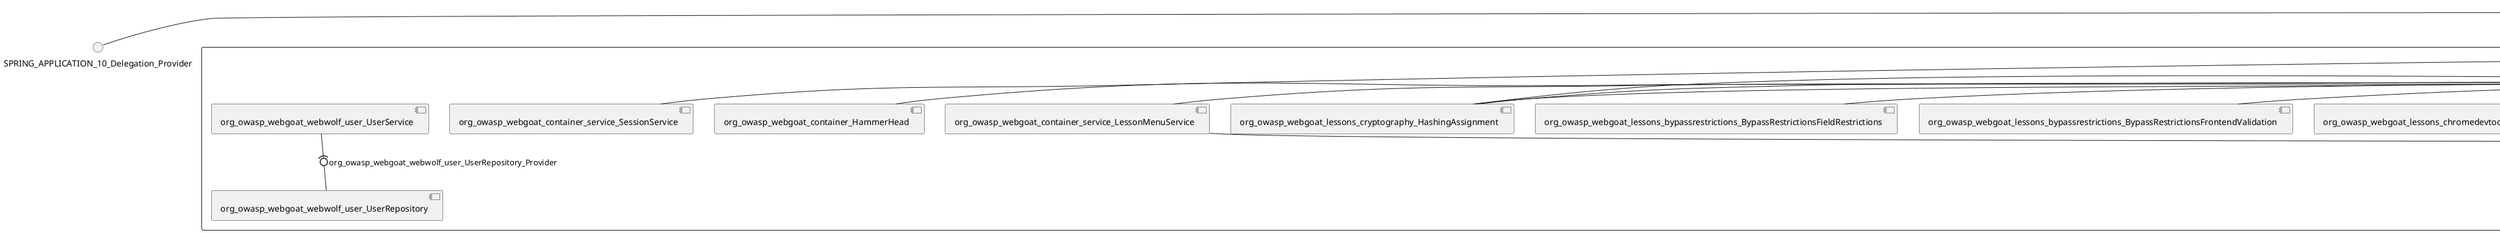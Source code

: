@startuml
skinparam fixCircleLabelOverlapping true
skinparam componentStyle uml2
() SPRING_APPLICATION_10_Delegation_Provider
() SPRING_APPLICATION_11_Delegation_Provider
() SPRING_APPLICATION_2_Delegation_Provider
() SPRING_APPLICATION_3_Delegation_Provider
() SPRING_APPLICATION_4_Delegation_Provider
() SPRING_APPLICATION_5_Delegation_Provider
() SPRING_APPLICATION_6_Delegation_Provider
() SPRING_APPLICATION_7_Delegation_Provider
() SPRING_APPLICATION_8_Delegation_Provider
() SPRING_APPLICATION_9_Delegation_Provider
() SPRING_APPLICATION_BypassRestrictions_FieldRestrictions_POST_Delegation_Provider
() SPRING_APPLICATION_BypassRestrictions_frontendValidation_POST_Delegation_Provider
() SPRING_APPLICATION_ChromeDevTools_dummy_POST_Delegation_Provider
() SPRING_APPLICATION_ChromeDevTools_network_POST_Delegation_Provider
() SPRING_APPLICATION_CrossSiteScriptingStored_stored_xss_POST_Delegation_Provider
() SPRING_APPLICATION_CrossSiteScriptingStored_stored_xss_follow_up_POST_Delegation_Provider
() SPRING_APPLICATION_CrossSiteScripting_attack1_POST_Delegation_Provider
() SPRING_APPLICATION_CrossSiteScripting_attack3_POST_Delegation_Provider
() SPRING_APPLICATION_CrossSiteScripting_attack4_POST_Delegation_Provider
() SPRING_APPLICATION_CrossSiteScripting_attack5a_GET_Delegation_Provider
() SPRING_APPLICATION_CrossSiteScripting_attack6a_POST_Delegation_Provider
() SPRING_APPLICATION_CrossSiteScripting_dom_follow_up_POST_Delegation_Provider
() SPRING_APPLICATION_CrossSiteScripting_phone_home_xss_POST_Delegation_Provider
() SPRING_APPLICATION_CrossSiteScripting_quiz_GET_POST_Delegation_Provider
() SPRING_APPLICATION_Delegation_Provider
() SPRING_APPLICATION_GET_10_Delegation_Provider
() SPRING_APPLICATION_GET_11_Delegation_Provider
() SPRING_APPLICATION_GET_12_Delegation_Provider
() SPRING_APPLICATION_GET_13_Delegation_Provider
() SPRING_APPLICATION_GET_14_Delegation_Provider
() SPRING_APPLICATION_GET_2_Delegation_Provider
() SPRING_APPLICATION_GET_3_Delegation_Provider
() SPRING_APPLICATION_GET_4_Delegation_Provider
() SPRING_APPLICATION_GET_5_Delegation_Provider
() SPRING_APPLICATION_GET_6_Delegation_Provider
() SPRING_APPLICATION_GET_7_Delegation_Provider
() SPRING_APPLICATION_GET_8_Delegation_Provider
() SPRING_APPLICATION_GET_9_Delegation_Provider
() SPRING_APPLICATION_GET_Delegation_Provider
() SPRING_APPLICATION_HtmlTampering_task_POST_Delegation_Provider
() SPRING_APPLICATION_HttpBasics_attack1_POST_Delegation_Provider
() SPRING_APPLICATION_HttpBasics_attack2_POST_Delegation_Provider
() SPRING_APPLICATION_IDOR_diff_attributes_POST_Delegation_Provider
() SPRING_APPLICATION_IDOR_login_POST_Delegation_Provider
() SPRING_APPLICATION_IDOR_profile_alt_path_POST_Delegation_Provider
() SPRING_APPLICATION_InsecureDeserialization_task_POST_Delegation_Provider
() SPRING_APPLICATION_InsecureLogin_Delegation_Provider
() SPRING_APPLICATION_JWT_decode_POST_Delegation_Provider
() SPRING_APPLICATION_JWT_jku_Delegation_Provider
() SPRING_APPLICATION_JWT_kid_Delegation_Provider
() SPRING_APPLICATION_JWT_quiz_GET_POST_Delegation_Provider
() SPRING_APPLICATION_JWT_refresh_Delegation_Provider
() SPRING_APPLICATION_JWT_secret_POST_Delegation_Provider
() SPRING_APPLICATION_JWT_votings_Delegation_Provider
() SPRING_APPLICATION_LogSpoofing_log_bleeding_POST_Delegation_Provider
() SPRING_APPLICATION_LogSpoofing_log_spoofing_POST_Delegation_Provider
() SPRING_APPLICATION_POST_10_Delegation_Provider
() SPRING_APPLICATION_POST_11_Delegation_Provider
() SPRING_APPLICATION_POST_12_Delegation_Provider
() SPRING_APPLICATION_POST_13_Delegation_Provider
() SPRING_APPLICATION_POST_14_Delegation_Provider
() SPRING_APPLICATION_POST_15_Delegation_Provider
() SPRING_APPLICATION_POST_16_Delegation_Provider
() SPRING_APPLICATION_POST_17_Delegation_Provider
() SPRING_APPLICATION_POST_18_Delegation_Provider
() SPRING_APPLICATION_POST_2_Delegation_Provider
() SPRING_APPLICATION_POST_3_Delegation_Provider
() SPRING_APPLICATION_POST_4_Delegation_Provider
() SPRING_APPLICATION_POST_5_Delegation_Provider
() SPRING_APPLICATION_POST_6_Delegation_Provider
() SPRING_APPLICATION_POST_7_Delegation_Provider
() SPRING_APPLICATION_POST_8_Delegation_Provider
() SPRING_APPLICATION_POST_9_Delegation_Provider
() SPRING_APPLICATION_POST_Delegation_Provider
() SPRING_APPLICATION_PUT_Delegation_Provider
() SPRING_APPLICATION_PasswordReset_ForgotPassword_create_password_reset_link_POST_Delegation_Provider
() SPRING_APPLICATION_PasswordReset_SecurityQuestions_POST_Delegation_Provider
() SPRING_APPLICATION_PasswordReset_reset_Delegation_Provider
() SPRING_APPLICATION_PasswordReset_simple_mail_reset_POST_Delegation_Provider
() SPRING_APPLICATION_PathTraversal_profile_picture_GET_Delegation_Provider
() SPRING_APPLICATION_PathTraversal_profile_picture_fix_GET_Delegation_Provider
() SPRING_APPLICATION_PathTraversal_profile_upload_POST_Delegation_Provider
() SPRING_APPLICATION_PathTraversal_profile_upload_fix_POST_Delegation_Provider
() SPRING_APPLICATION_PathTraversal_profile_upload_remove_user_input_POST_Delegation_Provider
() SPRING_APPLICATION_PathTraversal_random_POST_Delegation_Provider
() SPRING_APPLICATION_PathTraversal_random_picture_GET_Delegation_Provider
() SPRING_APPLICATION_PathTraversal_zip_slip_Delegation_Provider
() SPRING_APPLICATION_SSRF_task1_POST_Delegation_Provider
() SPRING_APPLICATION_SSRF_task2_POST_Delegation_Provider
() SPRING_APPLICATION_SecurePasswords_assignment_POST_Delegation_Provider
() SPRING_APPLICATION_SqlInjectionAdvanced_attack6a_POST_Delegation_Provider
() SPRING_APPLICATION_SqlInjectionAdvanced_attack6b_POST_Delegation_Provider
() SPRING_APPLICATION_SqlInjectionAdvanced_challenge_Login_POST_Delegation_Provider
() SPRING_APPLICATION_SqlInjectionAdvanced_challenge_PUT_Delegation_Provider
() SPRING_APPLICATION_SqlInjectionAdvanced_quiz_GET_POST_Delegation_Provider
() SPRING_APPLICATION_SqlInjectionMitigations_attack10a_POST_Delegation_Provider
() SPRING_APPLICATION_SqlInjectionMitigations_attack10b_POST_Delegation_Provider
() SPRING_APPLICATION_SqlInjectionMitigations_attack12a_POST_Delegation_Provider
() SPRING_APPLICATION_SqlInjectionMitigations_servers_GET_Delegation_Provider
() SPRING_APPLICATION_SqlInjection_assignment5a_POST_Delegation_Provider
() SPRING_APPLICATION_SqlInjection_assignment5b_POST_Delegation_Provider
() SPRING_APPLICATION_SqlInjection_attack10_POST_Delegation_Provider
() SPRING_APPLICATION_SqlInjection_attack2_POST_Delegation_Provider
() SPRING_APPLICATION_SqlInjection_attack3_POST_Delegation_Provider
() SPRING_APPLICATION_SqlInjection_attack4_POST_Delegation_Provider
() SPRING_APPLICATION_SqlInjection_attack5_POST_Delegation_Provider
() SPRING_APPLICATION_SqlInjection_attack8_POST_Delegation_Provider
() SPRING_APPLICATION_SqlInjection_attack9_POST_Delegation_Provider
() SPRING_APPLICATION_SqlOnlyInputValidationOnKeywords_attack_POST_Delegation_Provider
() SPRING_APPLICATION_SqlOnlyInputValidation_attack_POST_Delegation_Provider
() SPRING_APPLICATION_VulnerableComponents_attack1_POST_Delegation_Provider
() SPRING_APPLICATION_WebWolf_GET_Delegation_Provider
() SPRING_APPLICATION_WebWolf_landing_Delegation_Provider
() SPRING_APPLICATION_WebWolf_mail_Delegation_Provider
() SPRING_APPLICATION_challenge_1_POST_Delegation_Provider
() SPRING_APPLICATION_challenge_5_POST_Delegation_Provider
() SPRING_APPLICATION_challenge_7_Delegation_Provider
() SPRING_APPLICATION_challenge_8_Delegation_Provider
() SPRING_APPLICATION_challenge_logo_Delegation_Provider
() SPRING_APPLICATION_cia_quiz_GET_POST_Delegation_Provider
() SPRING_APPLICATION_clientSideFiltering_attack1_POST_Delegation_Provider
() SPRING_APPLICATION_clientSideFiltering_challenge_store_coupons_GET_Delegation_Provider
() SPRING_APPLICATION_clientSideFiltering_getItForFree_POST_Delegation_Provider
() SPRING_APPLICATION_clientSideFiltering_salaries_GET_Delegation_Provider
() SPRING_APPLICATION_crypto_encoding_basic_auth_POST_Delegation_Provider
() SPRING_APPLICATION_crypto_encoding_xor_POST_Delegation_Provider
() SPRING_APPLICATION_crypto_hashing_POST_Delegation_Provider
() SPRING_APPLICATION_crypto_secure_defaults_POST_Delegation_Provider
() SPRING_APPLICATION_crypto_signing_verify_POST_Delegation_Provider
() SPRING_APPLICATION_csrf_feedback_message_POST_Delegation_Provider
() SPRING_APPLICATION_csrf_review_POST_Delegation_Provider
() SPRING_APPLICATION_files_GET_Delegation_Provider
() SPRING_APPLICATION_fileupload_POST_Delegation_Provider
() SPRING_APPLICATION_jwt_Delegation_Provider
() SPRING_APPLICATION_landing_Delegation_Provider
() SPRING_APPLICATION_lesson_template_Delegation_Provider
() SPRING_APPLICATION_login_oauth_mvc_GET_Delegation_Provider
() SPRING_APPLICATION_mail_DELETE_GET_POST_Delegation_Provider
() SPRING_APPLICATION_register_mvc_POST_Delegation_Provider
() SPRING_APPLICATION_registration_GET_Delegation_Provider
() SPRING_APPLICATION_requests_GET_Delegation_Provider
() SPRING_APPLICATION_scoreboard_data_GET_Delegation_Provider
() SPRING_APPLICATION_server_directory_GET_Delegation_Provider
() SPRING_APPLICATION_service_debug_labels_mvc_Delegation_Provider
() SPRING_APPLICATION_service_lessonoverview_mvc_GET_Delegation_Provider
() SPRING_APPLICATION_xxe_comments_GET_Delegation_Provider
rectangle System {
[org_owasp_webgoat_container_HammerHead] [[webgoat-webgoat.repository#_ncUm39IeEe-2SvM-vyuytA]]
[org_owasp_webgoat_container_WebWolfRedirect] [[webgoat-webgoat.repository#_ncUm39IeEe-2SvM-vyuytA]]
[org_owasp_webgoat_container_controller_StartLesson] [[webgoat-webgoat.repository#_ncUm39IeEe-2SvM-vyuytA]]
[org_owasp_webgoat_container_controller_Welcome] [[webgoat-webgoat.repository#_ncUm39IeEe-2SvM-vyuytA]]
[org_owasp_webgoat_container_i18n_PluginMessages_Provider] [[webgoat-webgoat.repository#_ncUm39IeEe-2SvM-vyuytA]]
[org_owasp_webgoat_container_report_ReportCardController] [[webgoat-webgoat.repository#_ncUm39IeEe-2SvM-vyuytA]]
[org_owasp_webgoat_container_service_EnvironmentService] [[webgoat-webgoat.repository#_ncUm39IeEe-2SvM-vyuytA]]
[org_owasp_webgoat_container_service_HintService] [[webgoat-webgoat.repository#_ncUm39IeEe-2SvM-vyuytA]]
[org_owasp_webgoat_container_service_LabelDebugService] [[webgoat-webgoat.repository#_ncUm39IeEe-2SvM-vyuytA]]
[org_owasp_webgoat_container_service_LabelService] [[webgoat-webgoat.repository#_ncUm39IeEe-2SvM-vyuytA]]
[org_owasp_webgoat_container_service_LessonInfoService] [[webgoat-webgoat.repository#_ncUm39IeEe-2SvM-vyuytA]]
[org_owasp_webgoat_container_service_LessonMenuService] [[webgoat-webgoat.repository#_ncUm39IeEe-2SvM-vyuytA]]
[org_owasp_webgoat_container_service_LessonProgressService] [[webgoat-webgoat.repository#_ncUm39IeEe-2SvM-vyuytA]]
[org_owasp_webgoat_container_service_RestartLessonService] [[webgoat-webgoat.repository#_ncUm39IeEe-2SvM-vyuytA]]
[org_owasp_webgoat_container_service_SessionService] [[webgoat-webgoat.repository#_ncUm39IeEe-2SvM-vyuytA]]
[org_owasp_webgoat_container_session_LessonSession_Provider] [[webgoat-webgoat.repository#_ncUm39IeEe-2SvM-vyuytA]]
[org_owasp_webgoat_container_users_RegistrationController] [[webgoat-webgoat.repository#_ncUm39IeEe-2SvM-vyuytA]]
[org_owasp_webgoat_container_users_Scoreboard] [[webgoat-webgoat.repository#_ncUm39IeEe-2SvM-vyuytA]]
[org_owasp_webgoat_container_users_UserProgressRepository] [[webgoat-webgoat.repository#_ncUm39IeEe-2SvM-vyuytA]]
[org_owasp_webgoat_container_users_UserRepository] [[webgoat-webgoat.repository#_ncUm39IeEe-2SvM-vyuytA]]
[org_owasp_webgoat_container_users_UserService] [[webgoat-webgoat.repository#_ncUm39IeEe-2SvM-vyuytA]]
[org_owasp_webgoat_lessons_authbypass_VerifyAccount] [[webgoat-webgoat.repository#_ncUm39IeEe-2SvM-vyuytA]]
[org_owasp_webgoat_lessons_bypassrestrictions_BypassRestrictionsFieldRestrictions] [[webgoat-webgoat.repository#_ncUm39IeEe-2SvM-vyuytA]]
[org_owasp_webgoat_lessons_bypassrestrictions_BypassRestrictionsFrontendValidation] [[webgoat-webgoat.repository#_ncUm39IeEe-2SvM-vyuytA]]
[org_owasp_webgoat_lessons_challenges_FlagController] [[webgoat-webgoat.repository#_ncUm39IeEe-2SvM-vyuytA]]
[org_owasp_webgoat_lessons_challenges_challenge1_Assignment1] [[webgoat-webgoat.repository#_ncUm39IeEe-2SvM-vyuytA]]
[org_owasp_webgoat_lessons_challenges_challenge1_ImageServlet] [[webgoat-webgoat.repository#_ncUm39IeEe-2SvM-vyuytA]]
[org_owasp_webgoat_lessons_challenges_challenge5_Assignment5] [[webgoat-webgoat.repository#_ncUm39IeEe-2SvM-vyuytA]]
[org_owasp_webgoat_lessons_challenges_challenge7_Assignment7] [[webgoat-webgoat.repository#_ncUm39IeEe-2SvM-vyuytA]]
[org_owasp_webgoat_lessons_challenges_challenge8_Assignment8] [[webgoat-webgoat.repository#_ncUm39IeEe-2SvM-vyuytA]]
[org_owasp_webgoat_lessons_chromedevtools_NetworkDummy] [[webgoat-webgoat.repository#_ncUm39IeEe-2SvM-vyuytA]]
[org_owasp_webgoat_lessons_chromedevtools_NetworkLesson] [[webgoat-webgoat.repository#_ncUm39IeEe-2SvM-vyuytA]]
[org_owasp_webgoat_lessons_cia_CIAQuiz] [[webgoat-webgoat.repository#_ncUm39IeEe-2SvM-vyuytA]]
[org_owasp_webgoat_lessons_clientsidefiltering_ClientSideFilteringAssignment] [[webgoat-webgoat.repository#_ncUm39IeEe-2SvM-vyuytA]]
[org_owasp_webgoat_lessons_clientsidefiltering_ClientSideFilteringFreeAssignment] [[webgoat-webgoat.repository#_ncUm39IeEe-2SvM-vyuytA]]
[org_owasp_webgoat_lessons_clientsidefiltering_Salaries] [[webgoat-webgoat.repository#_ncUm39IeEe-2SvM-vyuytA]]
[org_owasp_webgoat_lessons_clientsidefiltering_ShopEndpoint] [[webgoat-webgoat.repository#_ncUm39IeEe-2SvM-vyuytA]]
[org_owasp_webgoat_lessons_cryptography_EncodingAssignment] [[webgoat-webgoat.repository#_ncUm39IeEe-2SvM-vyuytA]]
[org_owasp_webgoat_lessons_cryptography_HashingAssignment] [[webgoat-webgoat.repository#_ncUm39IeEe-2SvM-vyuytA]]
[org_owasp_webgoat_lessons_cryptography_SecureDefaultsAssignment] [[webgoat-webgoat.repository#_ncUm39IeEe-2SvM-vyuytA]]
[org_owasp_webgoat_lessons_cryptography_SigningAssignment] [[webgoat-webgoat.repository#_ncUm39IeEe-2SvM-vyuytA]]
[org_owasp_webgoat_lessons_cryptography_XOREncodingAssignment] [[webgoat-webgoat.repository#_ncUm39IeEe-2SvM-vyuytA]]
[org_owasp_webgoat_lessons_csrf_CSRFConfirmFlag1] [[webgoat-webgoat.repository#_ncUm39IeEe-2SvM-vyuytA]]
[org_owasp_webgoat_lessons_csrf_CSRFFeedback] [[webgoat-webgoat.repository#_ncUm39IeEe-2SvM-vyuytA]]
[org_owasp_webgoat_lessons_csrf_CSRFGetFlag] [[webgoat-webgoat.repository#_ncUm39IeEe-2SvM-vyuytA]]
[org_owasp_webgoat_lessons_csrf_CSRFLogin] [[webgoat-webgoat.repository#_ncUm39IeEe-2SvM-vyuytA]]
[org_owasp_webgoat_lessons_csrf_ForgedReviews] [[webgoat-webgoat.repository#_ncUm39IeEe-2SvM-vyuytA]]
[org_owasp_webgoat_lessons_deserialization_InsecureDeserializationTask] [[webgoat-webgoat.repository#_ncUm39IeEe-2SvM-vyuytA]]
[org_owasp_webgoat_lessons_hijacksession_HijackSessionAssignment] [[webgoat-webgoat.repository#_ncUm39IeEe-2SvM-vyuytA]]
[org_owasp_webgoat_lessons_htmltampering_HtmlTamperingTask] [[webgoat-webgoat.repository#_ncUm39IeEe-2SvM-vyuytA]]
[org_owasp_webgoat_lessons_httpbasics_HttpBasicsLesson] [[webgoat-webgoat.repository#_ncUm39IeEe-2SvM-vyuytA]]
[org_owasp_webgoat_lessons_httpbasics_HttpBasicsQuiz] [[webgoat-webgoat.repository#_ncUm39IeEe-2SvM-vyuytA]]
[org_owasp_webgoat_lessons_httpproxies_HttpBasicsInterceptRequest] [[webgoat-webgoat.repository#_ncUm39IeEe-2SvM-vyuytA]]
[org_owasp_webgoat_lessons_idor_IDORDiffAttributes] [[webgoat-webgoat.repository#_ncUm39IeEe-2SvM-vyuytA]]
[org_owasp_webgoat_lessons_idor_IDOREditOtherProfile] [[webgoat-webgoat.repository#_ncUm39IeEe-2SvM-vyuytA]]
[org_owasp_webgoat_lessons_idor_IDORLogin] [[webgoat-webgoat.repository#_ncUm39IeEe-2SvM-vyuytA]]
[org_owasp_webgoat_lessons_idor_IDORViewOtherProfile] [[webgoat-webgoat.repository#_ncUm39IeEe-2SvM-vyuytA]]
[org_owasp_webgoat_lessons_idor_IDORViewOwnProfile] [[webgoat-webgoat.repository#_ncUm39IeEe-2SvM-vyuytA]]
[org_owasp_webgoat_lessons_idor_IDORViewOwnProfileAltUrl] [[webgoat-webgoat.repository#_ncUm39IeEe-2SvM-vyuytA]]
[org_owasp_webgoat_lessons_insecurelogin_InsecureLoginTask] [[webgoat-webgoat.repository#_ncUm39IeEe-2SvM-vyuytA]]
[org_owasp_webgoat_lessons_jwt_JWTDecodeEndpoint] [[webgoat-webgoat.repository#_ncUm39IeEe-2SvM-vyuytA]]
[org_owasp_webgoat_lessons_jwt_JWTQuiz] [[webgoat-webgoat.repository#_ncUm39IeEe-2SvM-vyuytA]]
[org_owasp_webgoat_lessons_jwt_JWTRefreshEndpoint] [[webgoat-webgoat.repository#_ncUm39IeEe-2SvM-vyuytA]]
[org_owasp_webgoat_lessons_jwt_JWTSecretKeyEndpoint] [[webgoat-webgoat.repository#_ncUm39IeEe-2SvM-vyuytA]]
[org_owasp_webgoat_lessons_jwt_JWTVotesEndpoint] [[webgoat-webgoat.repository#_ncUm39IeEe-2SvM-vyuytA]]
[org_owasp_webgoat_lessons_jwt_claimmisuse_JWTHeaderJKUEndpoint] [[webgoat-webgoat.repository#_ncUm39IeEe-2SvM-vyuytA]]
[org_owasp_webgoat_lessons_jwt_claimmisuse_JWTHeaderKIDEndpoint] [[webgoat-webgoat.repository#_ncUm39IeEe-2SvM-vyuytA]]
[org_owasp_webgoat_lessons_lessontemplate_SampleAttack] [[webgoat-webgoat.repository#_ncUm39IeEe-2SvM-vyuytA]]
[org_owasp_webgoat_lessons_logging_LogBleedingTask] [[webgoat-webgoat.repository#_ncUm39IeEe-2SvM-vyuytA]]
[org_owasp_webgoat_lessons_logging_LogSpoofingTask] [[webgoat-webgoat.repository#_ncUm39IeEe-2SvM-vyuytA]]
[org_owasp_webgoat_lessons_missingac_MissingFunctionACHiddenMenus] [[webgoat-webgoat.repository#_ncUm39IeEe-2SvM-vyuytA]]
[org_owasp_webgoat_lessons_missingac_MissingFunctionACUsers] [[webgoat-webgoat.repository#_ncUm39IeEe-2SvM-vyuytA]]
[org_owasp_webgoat_lessons_missingac_MissingFunctionACYourHash] [[webgoat-webgoat.repository#_ncUm39IeEe-2SvM-vyuytA]]
[org_owasp_webgoat_lessons_missingac_MissingFunctionACYourHashAdmin] [[webgoat-webgoat.repository#_ncUm39IeEe-2SvM-vyuytA]]
[org_owasp_webgoat_lessons_passwordreset_QuestionsAssignment] [[webgoat-webgoat.repository#_ncUm39IeEe-2SvM-vyuytA]]
[org_owasp_webgoat_lessons_passwordreset_ResetLinkAssignment] [[webgoat-webgoat.repository#_ncUm39IeEe-2SvM-vyuytA]]
[org_owasp_webgoat_lessons_passwordreset_ResetLinkAssignmentForgotPassword] [[webgoat-webgoat.repository#_ncUm39IeEe-2SvM-vyuytA]]
[org_owasp_webgoat_lessons_passwordreset_SecurityQuestionAssignment] [[webgoat-webgoat.repository#_ncUm39IeEe-2SvM-vyuytA]]
[org_owasp_webgoat_lessons_passwordreset_SimpleMailAssignment] [[webgoat-webgoat.repository#_ncUm39IeEe-2SvM-vyuytA]]
[org_owasp_webgoat_lessons_pathtraversal_ProfileUpload] [[webgoat-webgoat.repository#_ncUm39IeEe-2SvM-vyuytA]]
[org_owasp_webgoat_lessons_pathtraversal_ProfileUploadFix] [[webgoat-webgoat.repository#_ncUm39IeEe-2SvM-vyuytA]]
[org_owasp_webgoat_lessons_pathtraversal_ProfileUploadRemoveUserInput] [[webgoat-webgoat.repository#_ncUm39IeEe-2SvM-vyuytA]]
[org_owasp_webgoat_lessons_pathtraversal_ProfileUploadRetrieval] [[webgoat-webgoat.repository#_ncUm39IeEe-2SvM-vyuytA]]
[org_owasp_webgoat_lessons_pathtraversal_ProfileZipSlip] [[webgoat-webgoat.repository#_ncUm39IeEe-2SvM-vyuytA]]
[org_owasp_webgoat_lessons_securepasswords_SecurePasswordsAssignment] [[webgoat-webgoat.repository#_ncUm39IeEe-2SvM-vyuytA]]
[org_owasp_webgoat_lessons_spoofcookie_SpoofCookieAssignment] [[webgoat-webgoat.repository#_ncUm39IeEe-2SvM-vyuytA]]
[org_owasp_webgoat_lessons_sqlinjection_advanced_SqlInjectionChallenge] [[webgoat-webgoat.repository#_ncUm39IeEe-2SvM-vyuytA]]
[org_owasp_webgoat_lessons_sqlinjection_advanced_SqlInjectionChallengeLogin] [[webgoat-webgoat.repository#_ncUm39IeEe-2SvM-vyuytA]]
[org_owasp_webgoat_lessons_sqlinjection_advanced_SqlInjectionLesson6a] [[webgoat-webgoat.repository#_ncUm39IeEe-2SvM-vyuytA]]
[org_owasp_webgoat_lessons_sqlinjection_advanced_SqlInjectionLesson6b] [[webgoat-webgoat.repository#_ncUm39IeEe-2SvM-vyuytA]]
[org_owasp_webgoat_lessons_sqlinjection_advanced_SqlInjectionQuiz] [[webgoat-webgoat.repository#_ncUm39IeEe-2SvM-vyuytA]]
[org_owasp_webgoat_lessons_sqlinjection_introduction_SqlInjectionLesson10] [[webgoat-webgoat.repository#_ncUm39IeEe-2SvM-vyuytA]]
[org_owasp_webgoat_lessons_sqlinjection_introduction_SqlInjectionLesson2] [[webgoat-webgoat.repository#_ncUm39IeEe-2SvM-vyuytA]]
[org_owasp_webgoat_lessons_sqlinjection_introduction_SqlInjectionLesson3] [[webgoat-webgoat.repository#_ncUm39IeEe-2SvM-vyuytA]]
[org_owasp_webgoat_lessons_sqlinjection_introduction_SqlInjectionLesson4] [[webgoat-webgoat.repository#_ncUm39IeEe-2SvM-vyuytA]]
[org_owasp_webgoat_lessons_sqlinjection_introduction_SqlInjectionLesson5] [[webgoat-webgoat.repository#_ncUm39IeEe-2SvM-vyuytA]]
[org_owasp_webgoat_lessons_sqlinjection_introduction_SqlInjectionLesson5a] [[webgoat-webgoat.repository#_ncUm39IeEe-2SvM-vyuytA]]
[org_owasp_webgoat_lessons_sqlinjection_introduction_SqlInjectionLesson5b] [[webgoat-webgoat.repository#_ncUm39IeEe-2SvM-vyuytA]]
[org_owasp_webgoat_lessons_sqlinjection_introduction_SqlInjectionLesson8] [[webgoat-webgoat.repository#_ncUm39IeEe-2SvM-vyuytA]]
[org_owasp_webgoat_lessons_sqlinjection_introduction_SqlInjectionLesson9] [[webgoat-webgoat.repository#_ncUm39IeEe-2SvM-vyuytA]]
[org_owasp_webgoat_lessons_sqlinjection_mitigation_Servers] [[webgoat-webgoat.repository#_ncUm39IeEe-2SvM-vyuytA]]
[org_owasp_webgoat_lessons_sqlinjection_mitigation_SqlInjectionLesson10a] [[webgoat-webgoat.repository#_ncUm39IeEe-2SvM-vyuytA]]
[org_owasp_webgoat_lessons_sqlinjection_mitigation_SqlInjectionLesson10b] [[webgoat-webgoat.repository#_ncUm39IeEe-2SvM-vyuytA]]
[org_owasp_webgoat_lessons_sqlinjection_mitigation_SqlInjectionLesson13] [[webgoat-webgoat.repository#_ncUm39IeEe-2SvM-vyuytA]]
[org_owasp_webgoat_lessons_sqlinjection_mitigation_SqlOnlyInputValidation] [[webgoat-webgoat.repository#_ncUm39IeEe-2SvM-vyuytA]]
[org_owasp_webgoat_lessons_sqlinjection_mitigation_SqlOnlyInputValidationOnKeywords] [[webgoat-webgoat.repository#_ncUm39IeEe-2SvM-vyuytA]]
[org_owasp_webgoat_lessons_ssrf_SSRFTask1] [[webgoat-webgoat.repository#_ncUm39IeEe-2SvM-vyuytA]]
[org_owasp_webgoat_lessons_ssrf_SSRFTask2] [[webgoat-webgoat.repository#_ncUm39IeEe-2SvM-vyuytA]]
[org_owasp_webgoat_lessons_vulnerablecomponents_VulnerableComponentsLesson] [[webgoat-webgoat.repository#_ncUm39IeEe-2SvM-vyuytA]]
[org_owasp_webgoat_lessons_webwolfintroduction_LandingAssignment] [[webgoat-webgoat.repository#_ncUm39IeEe-2SvM-vyuytA]]
[org_owasp_webgoat_lessons_webwolfintroduction_MailAssignment] [[webgoat-webgoat.repository#_ncUm39IeEe-2SvM-vyuytA]]
[org_owasp_webgoat_lessons_xss_CrossSiteScriptingLesson1] [[webgoat-webgoat.repository#_ncUm39IeEe-2SvM-vyuytA]]
[org_owasp_webgoat_lessons_xss_CrossSiteScriptingLesson5a] [[webgoat-webgoat.repository#_ncUm39IeEe-2SvM-vyuytA]]
[org_owasp_webgoat_lessons_xss_CrossSiteScriptingLesson6a] [[webgoat-webgoat.repository#_ncUm39IeEe-2SvM-vyuytA]]
[org_owasp_webgoat_lessons_xss_CrossSiteScriptingQuiz] [[webgoat-webgoat.repository#_ncUm39IeEe-2SvM-vyuytA]]
[org_owasp_webgoat_lessons_xss_DOMCrossSiteScripting] [[webgoat-webgoat.repository#_ncUm39IeEe-2SvM-vyuytA]]
[org_owasp_webgoat_lessons_xss_DOMCrossSiteScriptingVerifier] [[webgoat-webgoat.repository#_ncUm39IeEe-2SvM-vyuytA]]
[org_owasp_webgoat_lessons_xss_mitigation_CrossSiteScriptingLesson3] [[webgoat-webgoat.repository#_ncUm39IeEe-2SvM-vyuytA]]
[org_owasp_webgoat_lessons_xss_mitigation_CrossSiteScriptingLesson4] [[webgoat-webgoat.repository#_ncUm39IeEe-2SvM-vyuytA]]
[org_owasp_webgoat_lessons_xss_stored_StoredCrossSiteScriptingVerifier] [[webgoat-webgoat.repository#_ncUm39IeEe-2SvM-vyuytA]]
[org_owasp_webgoat_lessons_xss_stored_StoredXssComments] [[webgoat-webgoat.repository#_ncUm39IeEe-2SvM-vyuytA]]
[org_owasp_webgoat_lessons_xxe_BlindSendFileAssignment] [[webgoat-webgoat.repository#_ncUm39IeEe-2SvM-vyuytA]]
[org_owasp_webgoat_lessons_xxe_CommentsEndpoint] [[webgoat-webgoat.repository#_ncUm39IeEe-2SvM-vyuytA]]
[org_owasp_webgoat_lessons_xxe_ContentTypeAssignment] [[webgoat-webgoat.repository#_ncUm39IeEe-2SvM-vyuytA]]
[org_owasp_webgoat_lessons_xxe_SimpleXXE] [[webgoat-webgoat.repository#_ncUm39IeEe-2SvM-vyuytA]]
[org_owasp_webgoat_webwolf_FileServer] [[webgoat-webgoat.repository#_ncUm39IeEe-2SvM-vyuytA]]
[org_owasp_webgoat_webwolf_jwt_JWTController] [[webgoat-webgoat.repository#_ncUm39IeEe-2SvM-vyuytA]]
[org_owasp_webgoat_webwolf_mailbox_MailboxController] [[webgoat-webgoat.repository#_ncUm39IeEe-2SvM-vyuytA]]
[org_owasp_webgoat_webwolf_mailbox_MailboxRepository] [[webgoat-webgoat.repository#_ncUm39IeEe-2SvM-vyuytA]]
[org_owasp_webgoat_webwolf_requests_LandingPage] [[webgoat-webgoat.repository#_ncUm39IeEe-2SvM-vyuytA]]
[org_owasp_webgoat_webwolf_requests_Requests] [[webgoat-webgoat.repository#_ncUm39IeEe-2SvM-vyuytA]]
[org_owasp_webgoat_webwolf_user_UserRepository] [[webgoat-webgoat.repository#_ncUm39IeEe-2SvM-vyuytA]]
[org_owasp_webgoat_webwolf_user_UserService] [[webgoat-webgoat.repository#_ncUm39IeEe-2SvM-vyuytA]]
port SPRING_APPLICATION_10_Provider
SPRING_APPLICATION_10_Delegation_Provider - SPRING_APPLICATION_10_Provider
SPRING_APPLICATION_10_Provider - [org_owasp_webgoat_lessons_xxe_SimpleXXE]
port SPRING_APPLICATION_11_Provider
SPRING_APPLICATION_11_Delegation_Provider - SPRING_APPLICATION_11_Provider
SPRING_APPLICATION_11_Provider - [org_owasp_webgoat_lessons_jwt_JWTSecretKeyEndpoint]
port SPRING_APPLICATION_2_Provider
SPRING_APPLICATION_2_Delegation_Provider - SPRING_APPLICATION_2_Provider
SPRING_APPLICATION_2_Provider - [org_owasp_webgoat_container_service_LabelDebugService]
port SPRING_APPLICATION_3_Provider
SPRING_APPLICATION_3_Delegation_Provider - SPRING_APPLICATION_3_Provider
SPRING_APPLICATION_3_Provider - [org_owasp_webgoat_container_service_SessionService]
port SPRING_APPLICATION_4_Provider
SPRING_APPLICATION_4_Delegation_Provider - SPRING_APPLICATION_4_Provider
SPRING_APPLICATION_4_Provider - [org_owasp_webgoat_container_HammerHead]
port SPRING_APPLICATION_5_Provider
SPRING_APPLICATION_5_Delegation_Provider - SPRING_APPLICATION_5_Provider
SPRING_APPLICATION_5_Provider - [org_owasp_webgoat_webwolf_FileServer]
port SPRING_APPLICATION_6_Provider
SPRING_APPLICATION_6_Delegation_Provider - SPRING_APPLICATION_6_Provider
SPRING_APPLICATION_6_Provider - [org_owasp_webgoat_lessons_cryptography_HashingAssignment]
port SPRING_APPLICATION_7_Provider
SPRING_APPLICATION_7_Delegation_Provider - SPRING_APPLICATION_7_Provider
SPRING_APPLICATION_7_Provider - [org_owasp_webgoat_container_service_LessonMenuService]
port SPRING_APPLICATION_8_Provider
SPRING_APPLICATION_8_Delegation_Provider - SPRING_APPLICATION_8_Provider
SPRING_APPLICATION_8_Provider - [org_owasp_webgoat_lessons_cryptography_HashingAssignment]
port SPRING_APPLICATION_9_Provider
SPRING_APPLICATION_9_Delegation_Provider - SPRING_APPLICATION_9_Provider
SPRING_APPLICATION_9_Provider - [org_owasp_webgoat_lessons_cryptography_SigningAssignment]
port SPRING_APPLICATION_BypassRestrictions_FieldRestrictions_POST_Provider
SPRING_APPLICATION_BypassRestrictions_FieldRestrictions_POST_Delegation_Provider - SPRING_APPLICATION_BypassRestrictions_FieldRestrictions_POST_Provider
SPRING_APPLICATION_BypassRestrictions_FieldRestrictions_POST_Provider - [org_owasp_webgoat_lessons_bypassrestrictions_BypassRestrictionsFieldRestrictions]
port SPRING_APPLICATION_BypassRestrictions_frontendValidation_POST_Provider
SPRING_APPLICATION_BypassRestrictions_frontendValidation_POST_Delegation_Provider - SPRING_APPLICATION_BypassRestrictions_frontendValidation_POST_Provider
SPRING_APPLICATION_BypassRestrictions_frontendValidation_POST_Provider - [org_owasp_webgoat_lessons_bypassrestrictions_BypassRestrictionsFrontendValidation]
port SPRING_APPLICATION_ChromeDevTools_dummy_POST_Provider
SPRING_APPLICATION_ChromeDevTools_dummy_POST_Delegation_Provider - SPRING_APPLICATION_ChromeDevTools_dummy_POST_Provider
SPRING_APPLICATION_ChromeDevTools_dummy_POST_Provider - [org_owasp_webgoat_lessons_chromedevtools_NetworkDummy]
port SPRING_APPLICATION_ChromeDevTools_network_POST_Provider
SPRING_APPLICATION_ChromeDevTools_network_POST_Delegation_Provider - SPRING_APPLICATION_ChromeDevTools_network_POST_Provider
SPRING_APPLICATION_ChromeDevTools_network_POST_Provider - [org_owasp_webgoat_lessons_chromedevtools_NetworkLesson]
port SPRING_APPLICATION_CrossSiteScriptingStored_stored_xss_POST_Provider
SPRING_APPLICATION_CrossSiteScriptingStored_stored_xss_POST_Delegation_Provider - SPRING_APPLICATION_CrossSiteScriptingStored_stored_xss_POST_Provider
SPRING_APPLICATION_CrossSiteScriptingStored_stored_xss_POST_Provider - [org_owasp_webgoat_lessons_xss_stored_StoredXssComments]
port SPRING_APPLICATION_CrossSiteScriptingStored_stored_xss_follow_up_POST_Provider
SPRING_APPLICATION_CrossSiteScriptingStored_stored_xss_follow_up_POST_Delegation_Provider - SPRING_APPLICATION_CrossSiteScriptingStored_stored_xss_follow_up_POST_Provider
SPRING_APPLICATION_CrossSiteScriptingStored_stored_xss_follow_up_POST_Provider - [org_owasp_webgoat_lessons_xss_stored_StoredCrossSiteScriptingVerifier]
port SPRING_APPLICATION_CrossSiteScripting_attack1_POST_Provider
SPRING_APPLICATION_CrossSiteScripting_attack1_POST_Delegation_Provider - SPRING_APPLICATION_CrossSiteScripting_attack1_POST_Provider
SPRING_APPLICATION_CrossSiteScripting_attack1_POST_Provider - [org_owasp_webgoat_lessons_xss_CrossSiteScriptingLesson1]
port SPRING_APPLICATION_CrossSiteScripting_attack3_POST_Provider
SPRING_APPLICATION_CrossSiteScripting_attack3_POST_Delegation_Provider - SPRING_APPLICATION_CrossSiteScripting_attack3_POST_Provider
SPRING_APPLICATION_CrossSiteScripting_attack3_POST_Provider - [org_owasp_webgoat_lessons_xss_mitigation_CrossSiteScriptingLesson3]
port SPRING_APPLICATION_CrossSiteScripting_attack4_POST_Provider
SPRING_APPLICATION_CrossSiteScripting_attack4_POST_Delegation_Provider - SPRING_APPLICATION_CrossSiteScripting_attack4_POST_Provider
SPRING_APPLICATION_CrossSiteScripting_attack4_POST_Provider - [org_owasp_webgoat_lessons_xss_mitigation_CrossSiteScriptingLesson4]
port SPRING_APPLICATION_CrossSiteScripting_attack5a_GET_Provider
SPRING_APPLICATION_CrossSiteScripting_attack5a_GET_Delegation_Provider - SPRING_APPLICATION_CrossSiteScripting_attack5a_GET_Provider
SPRING_APPLICATION_CrossSiteScripting_attack5a_GET_Provider - [org_owasp_webgoat_lessons_xss_CrossSiteScriptingLesson5a]
port SPRING_APPLICATION_CrossSiteScripting_attack6a_POST_Provider
SPRING_APPLICATION_CrossSiteScripting_attack6a_POST_Delegation_Provider - SPRING_APPLICATION_CrossSiteScripting_attack6a_POST_Provider
SPRING_APPLICATION_CrossSiteScripting_attack6a_POST_Provider - [org_owasp_webgoat_lessons_xss_CrossSiteScriptingLesson6a]
port SPRING_APPLICATION_CrossSiteScripting_dom_follow_up_POST_Provider
SPRING_APPLICATION_CrossSiteScripting_dom_follow_up_POST_Delegation_Provider - SPRING_APPLICATION_CrossSiteScripting_dom_follow_up_POST_Provider
SPRING_APPLICATION_CrossSiteScripting_dom_follow_up_POST_Provider - [org_owasp_webgoat_lessons_xss_DOMCrossSiteScriptingVerifier]
port SPRING_APPLICATION_CrossSiteScripting_phone_home_xss_POST_Provider
SPRING_APPLICATION_CrossSiteScripting_phone_home_xss_POST_Delegation_Provider - SPRING_APPLICATION_CrossSiteScripting_phone_home_xss_POST_Provider
SPRING_APPLICATION_CrossSiteScripting_phone_home_xss_POST_Provider - [org_owasp_webgoat_lessons_xss_DOMCrossSiteScripting]
port SPRING_APPLICATION_CrossSiteScripting_quiz_GET_POST_Provider
SPRING_APPLICATION_CrossSiteScripting_quiz_GET_POST_Delegation_Provider - SPRING_APPLICATION_CrossSiteScripting_quiz_GET_POST_Provider
SPRING_APPLICATION_CrossSiteScripting_quiz_GET_POST_Provider - [org_owasp_webgoat_lessons_xss_CrossSiteScriptingQuiz]
port SPRING_APPLICATION_Provider
SPRING_APPLICATION_Delegation_Provider - SPRING_APPLICATION_Provider
SPRING_APPLICATION_Provider - [org_owasp_webgoat_lessons_httpproxies_HttpBasicsInterceptRequest]
port SPRING_APPLICATION_GET_10_Provider
SPRING_APPLICATION_GET_10_Delegation_Provider - SPRING_APPLICATION_GET_10_Provider
SPRING_APPLICATION_GET_10_Provider - [org_owasp_webgoat_container_service_HintService]
port SPRING_APPLICATION_GET_11_Provider
SPRING_APPLICATION_GET_11_Delegation_Provider - SPRING_APPLICATION_GET_11_Provider
SPRING_APPLICATION_GET_11_Provider - [org_owasp_webgoat_container_controller_StartLesson]
port SPRING_APPLICATION_GET_12_Provider
SPRING_APPLICATION_GET_12_Delegation_Provider - SPRING_APPLICATION_GET_12_Provider
SPRING_APPLICATION_GET_12_Provider - [org_owasp_webgoat_lessons_missingac_MissingFunctionACUsers]
port SPRING_APPLICATION_GET_13_Provider
SPRING_APPLICATION_GET_13_Delegation_Provider - SPRING_APPLICATION_GET_13_Provider
SPRING_APPLICATION_GET_13_Provider - [org_owasp_webgoat_lessons_idor_IDORViewOtherProfile]
port SPRING_APPLICATION_GET_14_Provider
SPRING_APPLICATION_GET_14_Delegation_Provider - SPRING_APPLICATION_GET_14_Provider
SPRING_APPLICATION_GET_14_Provider - [org_owasp_webgoat_lessons_idor_IDORViewOwnProfile]
port SPRING_APPLICATION_GET_2_Provider
SPRING_APPLICATION_GET_2_Delegation_Provider - SPRING_APPLICATION_GET_2_Provider
SPRING_APPLICATION_GET_2_Provider - [org_owasp_webgoat_lessons_xss_stored_StoredXssComments]
port SPRING_APPLICATION_GET_3_Provider
SPRING_APPLICATION_GET_3_Delegation_Provider - SPRING_APPLICATION_GET_3_Provider
SPRING_APPLICATION_GET_3_Provider - [org_owasp_webgoat_container_controller_Welcome]
port SPRING_APPLICATION_GET_4_Provider
SPRING_APPLICATION_GET_4_Delegation_Provider - SPRING_APPLICATION_GET_4_Provider
SPRING_APPLICATION_GET_4_Provider - [org_owasp_webgoat_lessons_spoofcookie_SpoofCookieAssignment]
port SPRING_APPLICATION_GET_5_Provider
SPRING_APPLICATION_GET_5_Delegation_Provider - SPRING_APPLICATION_GET_5_Provider
SPRING_APPLICATION_GET_5_Provider - [org_owasp_webgoat_container_service_LessonInfoService]
port SPRING_APPLICATION_GET_6_Provider
SPRING_APPLICATION_GET_6_Delegation_Provider - SPRING_APPLICATION_GET_6_Provider
SPRING_APPLICATION_GET_6_Provider - [org_owasp_webgoat_lessons_csrf_ForgedReviews]
port SPRING_APPLICATION_GET_7_Provider
SPRING_APPLICATION_GET_7_Delegation_Provider - SPRING_APPLICATION_GET_7_Provider
SPRING_APPLICATION_GET_7_Provider - [org_owasp_webgoat_container_service_LabelService]
port SPRING_APPLICATION_GET_8_Provider
SPRING_APPLICATION_GET_8_Delegation_Provider - SPRING_APPLICATION_GET_8_Provider
SPRING_APPLICATION_GET_8_Provider - [org_owasp_webgoat_lessons_cryptography_EncodingAssignment]
port SPRING_APPLICATION_GET_9_Provider
SPRING_APPLICATION_GET_9_Delegation_Provider - SPRING_APPLICATION_GET_9_Provider
SPRING_APPLICATION_GET_9_Provider - [org_owasp_webgoat_container_service_RestartLessonService]
port SPRING_APPLICATION_GET_Provider
SPRING_APPLICATION_GET_Delegation_Provider - SPRING_APPLICATION_GET_Provider
SPRING_APPLICATION_GET_Provider - [org_owasp_webgoat_container_report_ReportCardController]
port SPRING_APPLICATION_HtmlTampering_task_POST_Provider
SPRING_APPLICATION_HtmlTampering_task_POST_Delegation_Provider - SPRING_APPLICATION_HtmlTampering_task_POST_Provider
SPRING_APPLICATION_HtmlTampering_task_POST_Provider - [org_owasp_webgoat_lessons_htmltampering_HtmlTamperingTask]
port SPRING_APPLICATION_HttpBasics_attack1_POST_Provider
SPRING_APPLICATION_HttpBasics_attack1_POST_Delegation_Provider - SPRING_APPLICATION_HttpBasics_attack1_POST_Provider
SPRING_APPLICATION_HttpBasics_attack1_POST_Provider - [org_owasp_webgoat_lessons_httpbasics_HttpBasicsLesson]
port SPRING_APPLICATION_HttpBasics_attack2_POST_Provider
SPRING_APPLICATION_HttpBasics_attack2_POST_Delegation_Provider - SPRING_APPLICATION_HttpBasics_attack2_POST_Provider
SPRING_APPLICATION_HttpBasics_attack2_POST_Provider - [org_owasp_webgoat_lessons_httpbasics_HttpBasicsQuiz]
port SPRING_APPLICATION_IDOR_diff_attributes_POST_Provider
SPRING_APPLICATION_IDOR_diff_attributes_POST_Delegation_Provider - SPRING_APPLICATION_IDOR_diff_attributes_POST_Provider
SPRING_APPLICATION_IDOR_diff_attributes_POST_Provider - [org_owasp_webgoat_lessons_idor_IDORDiffAttributes]
port SPRING_APPLICATION_IDOR_login_POST_Provider
SPRING_APPLICATION_IDOR_login_POST_Delegation_Provider - SPRING_APPLICATION_IDOR_login_POST_Provider
SPRING_APPLICATION_IDOR_login_POST_Provider - [org_owasp_webgoat_lessons_idor_IDORLogin]
port SPRING_APPLICATION_IDOR_profile_alt_path_POST_Provider
SPRING_APPLICATION_IDOR_profile_alt_path_POST_Delegation_Provider - SPRING_APPLICATION_IDOR_profile_alt_path_POST_Provider
SPRING_APPLICATION_IDOR_profile_alt_path_POST_Provider - [org_owasp_webgoat_lessons_idor_IDORViewOwnProfileAltUrl]
port SPRING_APPLICATION_InsecureDeserialization_task_POST_Provider
SPRING_APPLICATION_InsecureDeserialization_task_POST_Delegation_Provider - SPRING_APPLICATION_InsecureDeserialization_task_POST_Provider
SPRING_APPLICATION_InsecureDeserialization_task_POST_Provider - [org_owasp_webgoat_lessons_deserialization_InsecureDeserializationTask]
port SPRING_APPLICATION_InsecureLogin_Provider
SPRING_APPLICATION_InsecureLogin_Delegation_Provider - SPRING_APPLICATION_InsecureLogin_Provider
SPRING_APPLICATION_InsecureLogin_Provider - [org_owasp_webgoat_lessons_insecurelogin_InsecureLoginTask]
port SPRING_APPLICATION_JWT_decode_POST_Provider
SPRING_APPLICATION_JWT_decode_POST_Delegation_Provider - SPRING_APPLICATION_JWT_decode_POST_Provider
SPRING_APPLICATION_JWT_decode_POST_Provider - [org_owasp_webgoat_lessons_jwt_JWTDecodeEndpoint]
port SPRING_APPLICATION_JWT_jku_Provider
SPRING_APPLICATION_JWT_jku_Delegation_Provider - SPRING_APPLICATION_JWT_jku_Provider
SPRING_APPLICATION_JWT_jku_Provider - [org_owasp_webgoat_lessons_jwt_claimmisuse_JWTHeaderJKUEndpoint]
port SPRING_APPLICATION_JWT_kid_Provider
SPRING_APPLICATION_JWT_kid_Delegation_Provider - SPRING_APPLICATION_JWT_kid_Provider
SPRING_APPLICATION_JWT_kid_Provider - [org_owasp_webgoat_lessons_jwt_claimmisuse_JWTHeaderKIDEndpoint]
port SPRING_APPLICATION_JWT_quiz_GET_POST_Provider
SPRING_APPLICATION_JWT_quiz_GET_POST_Delegation_Provider - SPRING_APPLICATION_JWT_quiz_GET_POST_Provider
SPRING_APPLICATION_JWT_quiz_GET_POST_Provider - [org_owasp_webgoat_lessons_jwt_JWTQuiz]
port SPRING_APPLICATION_JWT_refresh_Provider
SPRING_APPLICATION_JWT_refresh_Delegation_Provider - SPRING_APPLICATION_JWT_refresh_Provider
SPRING_APPLICATION_JWT_refresh_Provider - [org_owasp_webgoat_lessons_jwt_JWTRefreshEndpoint]
port SPRING_APPLICATION_JWT_secret_POST_Provider
SPRING_APPLICATION_JWT_secret_POST_Delegation_Provider - SPRING_APPLICATION_JWT_secret_POST_Provider
SPRING_APPLICATION_JWT_secret_POST_Provider - [org_owasp_webgoat_lessons_jwt_JWTSecretKeyEndpoint]
port SPRING_APPLICATION_JWT_votings_Provider
SPRING_APPLICATION_JWT_votings_Delegation_Provider - SPRING_APPLICATION_JWT_votings_Provider
SPRING_APPLICATION_JWT_votings_Provider - [org_owasp_webgoat_lessons_jwt_JWTVotesEndpoint]
port SPRING_APPLICATION_LogSpoofing_log_bleeding_POST_Provider
SPRING_APPLICATION_LogSpoofing_log_bleeding_POST_Delegation_Provider - SPRING_APPLICATION_LogSpoofing_log_bleeding_POST_Provider
SPRING_APPLICATION_LogSpoofing_log_bleeding_POST_Provider - [org_owasp_webgoat_lessons_logging_LogBleedingTask]
port SPRING_APPLICATION_LogSpoofing_log_spoofing_POST_Provider
SPRING_APPLICATION_LogSpoofing_log_spoofing_POST_Delegation_Provider - SPRING_APPLICATION_LogSpoofing_log_spoofing_POST_Provider
SPRING_APPLICATION_LogSpoofing_log_spoofing_POST_Provider - [org_owasp_webgoat_lessons_logging_LogSpoofingTask]
port SPRING_APPLICATION_POST_10_Provider
SPRING_APPLICATION_POST_10_Delegation_Provider - SPRING_APPLICATION_POST_10_Provider
SPRING_APPLICATION_POST_10_Provider - [org_owasp_webgoat_lessons_xxe_BlindSendFileAssignment]
port SPRING_APPLICATION_POST_11_Provider
SPRING_APPLICATION_POST_11_Delegation_Provider - SPRING_APPLICATION_POST_11_Provider
SPRING_APPLICATION_POST_11_Provider - [org_owasp_webgoat_lessons_spoofcookie_SpoofCookieAssignment]
port SPRING_APPLICATION_POST_12_Provider
SPRING_APPLICATION_POST_12_Delegation_Provider - SPRING_APPLICATION_POST_12_Provider
SPRING_APPLICATION_POST_12_Provider - [org_owasp_webgoat_lessons_csrf_CSRFConfirmFlag1]
port SPRING_APPLICATION_POST_13_Provider
SPRING_APPLICATION_POST_13_Delegation_Provider - SPRING_APPLICATION_POST_13_Provider
SPRING_APPLICATION_POST_13_Provider - [org_owasp_webgoat_lessons_xxe_ContentTypeAssignment]
port SPRING_APPLICATION_POST_14_Provider
SPRING_APPLICATION_POST_14_Delegation_Provider - SPRING_APPLICATION_POST_14_Provider
SPRING_APPLICATION_POST_14_Provider - [org_owasp_webgoat_lessons_authbypass_VerifyAccount]
port SPRING_APPLICATION_POST_15_Provider
SPRING_APPLICATION_POST_15_Delegation_Provider - SPRING_APPLICATION_POST_15_Provider
SPRING_APPLICATION_POST_15_Provider - [org_owasp_webgoat_lessons_csrf_CSRFFeedback]
port SPRING_APPLICATION_POST_16_Provider
SPRING_APPLICATION_POST_16_Delegation_Provider - SPRING_APPLICATION_POST_16_Provider
SPRING_APPLICATION_POST_16_Provider - [org_owasp_webgoat_lessons_challenges_FlagController]
port SPRING_APPLICATION_POST_17_Provider
SPRING_APPLICATION_POST_17_Delegation_Provider - SPRING_APPLICATION_POST_17_Provider
SPRING_APPLICATION_POST_17_Provider - [org_owasp_webgoat_lessons_missingac_MissingFunctionACYourHash]
port SPRING_APPLICATION_POST_18_Provider
SPRING_APPLICATION_POST_18_Delegation_Provider - SPRING_APPLICATION_POST_18_Provider
SPRING_APPLICATION_POST_18_Provider - [org_owasp_webgoat_lessons_passwordreset_SimpleMailAssignment]
port SPRING_APPLICATION_POST_2_Provider
SPRING_APPLICATION_POST_2_Delegation_Provider - SPRING_APPLICATION_POST_2_Provider
SPRING_APPLICATION_POST_2_Provider - [org_owasp_webgoat_lessons_missingac_MissingFunctionACUsers]
port SPRING_APPLICATION_POST_3_Provider
SPRING_APPLICATION_POST_3_Delegation_Provider - SPRING_APPLICATION_POST_3_Provider
SPRING_APPLICATION_POST_3_Provider - [org_owasp_webgoat_lessons_hijacksession_HijackSessionAssignment]
port SPRING_APPLICATION_POST_4_Provider
SPRING_APPLICATION_POST_4_Delegation_Provider - SPRING_APPLICATION_POST_4_Provider
SPRING_APPLICATION_POST_4_Provider - [org_owasp_webgoat_lessons_missingac_MissingFunctionACHiddenMenus]
port SPRING_APPLICATION_POST_5_Provider
SPRING_APPLICATION_POST_5_Delegation_Provider - SPRING_APPLICATION_POST_5_Provider
SPRING_APPLICATION_POST_5_Provider - [org_owasp_webgoat_lessons_missingac_MissingFunctionACYourHashAdmin]
port SPRING_APPLICATION_POST_6_Provider
SPRING_APPLICATION_POST_6_Delegation_Provider - SPRING_APPLICATION_POST_6_Provider
SPRING_APPLICATION_POST_6_Provider - [org_owasp_webgoat_lessons_passwordreset_QuestionsAssignment]
port SPRING_APPLICATION_POST_7_Provider
SPRING_APPLICATION_POST_7_Delegation_Provider - SPRING_APPLICATION_POST_7_Provider
SPRING_APPLICATION_POST_7_Provider - [org_owasp_webgoat_lessons_chromedevtools_NetworkLesson]
port SPRING_APPLICATION_POST_8_Provider
SPRING_APPLICATION_POST_8_Delegation_Provider - SPRING_APPLICATION_POST_8_Provider
SPRING_APPLICATION_POST_8_Provider - [org_owasp_webgoat_lessons_csrf_CSRFLogin]
port SPRING_APPLICATION_POST_9_Provider
SPRING_APPLICATION_POST_9_Delegation_Provider - SPRING_APPLICATION_POST_9_Provider
SPRING_APPLICATION_POST_9_Provider - [org_owasp_webgoat_lessons_csrf_CSRFGetFlag]
port SPRING_APPLICATION_POST_Provider
SPRING_APPLICATION_POST_Delegation_Provider - SPRING_APPLICATION_POST_Provider
SPRING_APPLICATION_POST_Provider - [org_owasp_webgoat_lessons_xxe_SimpleXXE]
port SPRING_APPLICATION_PUT_Provider
SPRING_APPLICATION_PUT_Delegation_Provider - SPRING_APPLICATION_PUT_Provider
SPRING_APPLICATION_PUT_Provider - [org_owasp_webgoat_lessons_idor_IDOREditOtherProfile]
port SPRING_APPLICATION_PasswordReset_ForgotPassword_create_password_reset_link_POST_Provider
SPRING_APPLICATION_PasswordReset_ForgotPassword_create_password_reset_link_POST_Delegation_Provider - SPRING_APPLICATION_PasswordReset_ForgotPassword_create_password_reset_link_POST_Provider
SPRING_APPLICATION_PasswordReset_ForgotPassword_create_password_reset_link_POST_Provider - [org_owasp_webgoat_lessons_passwordreset_ResetLinkAssignmentForgotPassword]
port SPRING_APPLICATION_PasswordReset_SecurityQuestions_POST_Provider
SPRING_APPLICATION_PasswordReset_SecurityQuestions_POST_Delegation_Provider - SPRING_APPLICATION_PasswordReset_SecurityQuestions_POST_Provider
SPRING_APPLICATION_PasswordReset_SecurityQuestions_POST_Provider - [org_owasp_webgoat_lessons_passwordreset_SecurityQuestionAssignment]
port SPRING_APPLICATION_PasswordReset_reset_Provider
SPRING_APPLICATION_PasswordReset_reset_Delegation_Provider - SPRING_APPLICATION_PasswordReset_reset_Provider
SPRING_APPLICATION_PasswordReset_reset_Provider - [org_owasp_webgoat_lessons_passwordreset_ResetLinkAssignment]
port SPRING_APPLICATION_PasswordReset_simple_mail_reset_POST_Provider
SPRING_APPLICATION_PasswordReset_simple_mail_reset_POST_Delegation_Provider - SPRING_APPLICATION_PasswordReset_simple_mail_reset_POST_Provider
SPRING_APPLICATION_PasswordReset_simple_mail_reset_POST_Provider - [org_owasp_webgoat_lessons_passwordreset_SimpleMailAssignment]
port SPRING_APPLICATION_PathTraversal_profile_picture_GET_Provider
SPRING_APPLICATION_PathTraversal_profile_picture_GET_Delegation_Provider - SPRING_APPLICATION_PathTraversal_profile_picture_GET_Provider
SPRING_APPLICATION_PathTraversal_profile_picture_GET_Provider - [org_owasp_webgoat_lessons_pathtraversal_ProfileUpload]
port SPRING_APPLICATION_PathTraversal_profile_picture_fix_GET_Provider
SPRING_APPLICATION_PathTraversal_profile_picture_fix_GET_Delegation_Provider - SPRING_APPLICATION_PathTraversal_profile_picture_fix_GET_Provider
SPRING_APPLICATION_PathTraversal_profile_picture_fix_GET_Provider - [org_owasp_webgoat_lessons_pathtraversal_ProfileUploadFix]
port SPRING_APPLICATION_PathTraversal_profile_upload_POST_Provider
SPRING_APPLICATION_PathTraversal_profile_upload_POST_Delegation_Provider - SPRING_APPLICATION_PathTraversal_profile_upload_POST_Provider
SPRING_APPLICATION_PathTraversal_profile_upload_POST_Provider - [org_owasp_webgoat_lessons_pathtraversal_ProfileUpload]
port SPRING_APPLICATION_PathTraversal_profile_upload_fix_POST_Provider
SPRING_APPLICATION_PathTraversal_profile_upload_fix_POST_Delegation_Provider - SPRING_APPLICATION_PathTraversal_profile_upload_fix_POST_Provider
SPRING_APPLICATION_PathTraversal_profile_upload_fix_POST_Provider - [org_owasp_webgoat_lessons_pathtraversal_ProfileUploadFix]
port SPRING_APPLICATION_PathTraversal_profile_upload_remove_user_input_POST_Provider
SPRING_APPLICATION_PathTraversal_profile_upload_remove_user_input_POST_Delegation_Provider - SPRING_APPLICATION_PathTraversal_profile_upload_remove_user_input_POST_Provider
SPRING_APPLICATION_PathTraversal_profile_upload_remove_user_input_POST_Provider - [org_owasp_webgoat_lessons_pathtraversal_ProfileUploadRemoveUserInput]
port SPRING_APPLICATION_PathTraversal_random_POST_Provider
SPRING_APPLICATION_PathTraversal_random_POST_Delegation_Provider - SPRING_APPLICATION_PathTraversal_random_POST_Provider
SPRING_APPLICATION_PathTraversal_random_POST_Provider - [org_owasp_webgoat_lessons_pathtraversal_ProfileUploadRetrieval]
port SPRING_APPLICATION_PathTraversal_random_picture_GET_Provider
SPRING_APPLICATION_PathTraversal_random_picture_GET_Delegation_Provider - SPRING_APPLICATION_PathTraversal_random_picture_GET_Provider
SPRING_APPLICATION_PathTraversal_random_picture_GET_Provider - [org_owasp_webgoat_lessons_pathtraversal_ProfileUploadRetrieval]
port SPRING_APPLICATION_PathTraversal_zip_slip_Provider
SPRING_APPLICATION_PathTraversal_zip_slip_Delegation_Provider - SPRING_APPLICATION_PathTraversal_zip_slip_Provider
SPRING_APPLICATION_PathTraversal_zip_slip_Provider - [org_owasp_webgoat_lessons_pathtraversal_ProfileZipSlip]
port SPRING_APPLICATION_SSRF_task1_POST_Provider
SPRING_APPLICATION_SSRF_task1_POST_Delegation_Provider - SPRING_APPLICATION_SSRF_task1_POST_Provider
SPRING_APPLICATION_SSRF_task1_POST_Provider - [org_owasp_webgoat_lessons_ssrf_SSRFTask1]
port SPRING_APPLICATION_SSRF_task2_POST_Provider
SPRING_APPLICATION_SSRF_task2_POST_Delegation_Provider - SPRING_APPLICATION_SSRF_task2_POST_Provider
SPRING_APPLICATION_SSRF_task2_POST_Provider - [org_owasp_webgoat_lessons_ssrf_SSRFTask2]
port SPRING_APPLICATION_SecurePasswords_assignment_POST_Provider
SPRING_APPLICATION_SecurePasswords_assignment_POST_Delegation_Provider - SPRING_APPLICATION_SecurePasswords_assignment_POST_Provider
SPRING_APPLICATION_SecurePasswords_assignment_POST_Provider - [org_owasp_webgoat_lessons_securepasswords_SecurePasswordsAssignment]
port SPRING_APPLICATION_SqlInjectionAdvanced_attack6a_POST_Provider
SPRING_APPLICATION_SqlInjectionAdvanced_attack6a_POST_Delegation_Provider - SPRING_APPLICATION_SqlInjectionAdvanced_attack6a_POST_Provider
SPRING_APPLICATION_SqlInjectionAdvanced_attack6a_POST_Provider - [org_owasp_webgoat_lessons_sqlinjection_advanced_SqlInjectionLesson6a]
port SPRING_APPLICATION_SqlInjectionAdvanced_attack6b_POST_Provider
SPRING_APPLICATION_SqlInjectionAdvanced_attack6b_POST_Delegation_Provider - SPRING_APPLICATION_SqlInjectionAdvanced_attack6b_POST_Provider
SPRING_APPLICATION_SqlInjectionAdvanced_attack6b_POST_Provider - [org_owasp_webgoat_lessons_sqlinjection_advanced_SqlInjectionLesson6b]
port SPRING_APPLICATION_SqlInjectionAdvanced_challenge_Login_POST_Provider
SPRING_APPLICATION_SqlInjectionAdvanced_challenge_Login_POST_Delegation_Provider - SPRING_APPLICATION_SqlInjectionAdvanced_challenge_Login_POST_Provider
SPRING_APPLICATION_SqlInjectionAdvanced_challenge_Login_POST_Provider - [org_owasp_webgoat_lessons_sqlinjection_advanced_SqlInjectionChallengeLogin]
port SPRING_APPLICATION_SqlInjectionAdvanced_challenge_PUT_Provider
SPRING_APPLICATION_SqlInjectionAdvanced_challenge_PUT_Delegation_Provider - SPRING_APPLICATION_SqlInjectionAdvanced_challenge_PUT_Provider
SPRING_APPLICATION_SqlInjectionAdvanced_challenge_PUT_Provider - [org_owasp_webgoat_lessons_sqlinjection_advanced_SqlInjectionChallenge]
port SPRING_APPLICATION_SqlInjectionAdvanced_quiz_GET_POST_Provider
SPRING_APPLICATION_SqlInjectionAdvanced_quiz_GET_POST_Delegation_Provider - SPRING_APPLICATION_SqlInjectionAdvanced_quiz_GET_POST_Provider
SPRING_APPLICATION_SqlInjectionAdvanced_quiz_GET_POST_Provider - [org_owasp_webgoat_lessons_sqlinjection_advanced_SqlInjectionQuiz]
port SPRING_APPLICATION_SqlInjectionMitigations_attack10a_POST_Provider
SPRING_APPLICATION_SqlInjectionMitigations_attack10a_POST_Delegation_Provider - SPRING_APPLICATION_SqlInjectionMitigations_attack10a_POST_Provider
SPRING_APPLICATION_SqlInjectionMitigations_attack10a_POST_Provider - [org_owasp_webgoat_lessons_sqlinjection_mitigation_SqlInjectionLesson10a]
port SPRING_APPLICATION_SqlInjectionMitigations_attack10b_POST_Provider
SPRING_APPLICATION_SqlInjectionMitigations_attack10b_POST_Delegation_Provider - SPRING_APPLICATION_SqlInjectionMitigations_attack10b_POST_Provider
SPRING_APPLICATION_SqlInjectionMitigations_attack10b_POST_Provider - [org_owasp_webgoat_lessons_sqlinjection_mitigation_SqlInjectionLesson10b]
port SPRING_APPLICATION_SqlInjectionMitigations_attack12a_POST_Provider
SPRING_APPLICATION_SqlInjectionMitigations_attack12a_POST_Delegation_Provider - SPRING_APPLICATION_SqlInjectionMitigations_attack12a_POST_Provider
SPRING_APPLICATION_SqlInjectionMitigations_attack12a_POST_Provider - [org_owasp_webgoat_lessons_sqlinjection_mitigation_SqlInjectionLesson13]
port SPRING_APPLICATION_SqlInjectionMitigations_servers_GET_Provider
SPRING_APPLICATION_SqlInjectionMitigations_servers_GET_Delegation_Provider - SPRING_APPLICATION_SqlInjectionMitigations_servers_GET_Provider
SPRING_APPLICATION_SqlInjectionMitigations_servers_GET_Provider - [org_owasp_webgoat_lessons_sqlinjection_mitigation_Servers]
port SPRING_APPLICATION_SqlInjection_assignment5a_POST_Provider
SPRING_APPLICATION_SqlInjection_assignment5a_POST_Delegation_Provider - SPRING_APPLICATION_SqlInjection_assignment5a_POST_Provider
SPRING_APPLICATION_SqlInjection_assignment5a_POST_Provider - [org_owasp_webgoat_lessons_sqlinjection_introduction_SqlInjectionLesson5a]
port SPRING_APPLICATION_SqlInjection_assignment5b_POST_Provider
SPRING_APPLICATION_SqlInjection_assignment5b_POST_Delegation_Provider - SPRING_APPLICATION_SqlInjection_assignment5b_POST_Provider
SPRING_APPLICATION_SqlInjection_assignment5b_POST_Provider - [org_owasp_webgoat_lessons_sqlinjection_introduction_SqlInjectionLesson5b]
port SPRING_APPLICATION_SqlInjection_attack10_POST_Provider
SPRING_APPLICATION_SqlInjection_attack10_POST_Delegation_Provider - SPRING_APPLICATION_SqlInjection_attack10_POST_Provider
SPRING_APPLICATION_SqlInjection_attack10_POST_Provider - [org_owasp_webgoat_lessons_sqlinjection_introduction_SqlInjectionLesson10]
port SPRING_APPLICATION_SqlInjection_attack2_POST_Provider
SPRING_APPLICATION_SqlInjection_attack2_POST_Delegation_Provider - SPRING_APPLICATION_SqlInjection_attack2_POST_Provider
SPRING_APPLICATION_SqlInjection_attack2_POST_Provider - [org_owasp_webgoat_lessons_sqlinjection_introduction_SqlInjectionLesson2]
port SPRING_APPLICATION_SqlInjection_attack3_POST_Provider
SPRING_APPLICATION_SqlInjection_attack3_POST_Delegation_Provider - SPRING_APPLICATION_SqlInjection_attack3_POST_Provider
SPRING_APPLICATION_SqlInjection_attack3_POST_Provider - [org_owasp_webgoat_lessons_sqlinjection_introduction_SqlInjectionLesson3]
port SPRING_APPLICATION_SqlInjection_attack4_POST_Provider
SPRING_APPLICATION_SqlInjection_attack4_POST_Delegation_Provider - SPRING_APPLICATION_SqlInjection_attack4_POST_Provider
SPRING_APPLICATION_SqlInjection_attack4_POST_Provider - [org_owasp_webgoat_lessons_sqlinjection_introduction_SqlInjectionLesson4]
port SPRING_APPLICATION_SqlInjection_attack5_POST_Provider
SPRING_APPLICATION_SqlInjection_attack5_POST_Delegation_Provider - SPRING_APPLICATION_SqlInjection_attack5_POST_Provider
SPRING_APPLICATION_SqlInjection_attack5_POST_Provider - [org_owasp_webgoat_lessons_sqlinjection_introduction_SqlInjectionLesson5]
port SPRING_APPLICATION_SqlInjection_attack8_POST_Provider
SPRING_APPLICATION_SqlInjection_attack8_POST_Delegation_Provider - SPRING_APPLICATION_SqlInjection_attack8_POST_Provider
SPRING_APPLICATION_SqlInjection_attack8_POST_Provider - [org_owasp_webgoat_lessons_sqlinjection_introduction_SqlInjectionLesson8]
port SPRING_APPLICATION_SqlInjection_attack9_POST_Provider
SPRING_APPLICATION_SqlInjection_attack9_POST_Delegation_Provider - SPRING_APPLICATION_SqlInjection_attack9_POST_Provider
SPRING_APPLICATION_SqlInjection_attack9_POST_Provider - [org_owasp_webgoat_lessons_sqlinjection_introduction_SqlInjectionLesson9]
port SPRING_APPLICATION_SqlOnlyInputValidationOnKeywords_attack_POST_Provider
SPRING_APPLICATION_SqlOnlyInputValidationOnKeywords_attack_POST_Delegation_Provider - SPRING_APPLICATION_SqlOnlyInputValidationOnKeywords_attack_POST_Provider
SPRING_APPLICATION_SqlOnlyInputValidationOnKeywords_attack_POST_Provider - [org_owasp_webgoat_lessons_sqlinjection_mitigation_SqlOnlyInputValidationOnKeywords]
port SPRING_APPLICATION_SqlOnlyInputValidation_attack_POST_Provider
SPRING_APPLICATION_SqlOnlyInputValidation_attack_POST_Delegation_Provider - SPRING_APPLICATION_SqlOnlyInputValidation_attack_POST_Provider
SPRING_APPLICATION_SqlOnlyInputValidation_attack_POST_Provider - [org_owasp_webgoat_lessons_sqlinjection_mitigation_SqlOnlyInputValidation]
port SPRING_APPLICATION_VulnerableComponents_attack1_POST_Provider
SPRING_APPLICATION_VulnerableComponents_attack1_POST_Delegation_Provider - SPRING_APPLICATION_VulnerableComponents_attack1_POST_Provider
SPRING_APPLICATION_VulnerableComponents_attack1_POST_Provider - [org_owasp_webgoat_lessons_vulnerablecomponents_VulnerableComponentsLesson]
port SPRING_APPLICATION_WebWolf_GET_Provider
SPRING_APPLICATION_WebWolf_GET_Delegation_Provider - SPRING_APPLICATION_WebWolf_GET_Provider
SPRING_APPLICATION_WebWolf_GET_Provider - [org_owasp_webgoat_container_WebWolfRedirect]
port SPRING_APPLICATION_WebWolf_landing_Provider
SPRING_APPLICATION_WebWolf_landing_Delegation_Provider - SPRING_APPLICATION_WebWolf_landing_Provider
SPRING_APPLICATION_WebWolf_landing_Provider - [org_owasp_webgoat_lessons_webwolfintroduction_LandingAssignment]
port SPRING_APPLICATION_WebWolf_mail_Provider
SPRING_APPLICATION_WebWolf_mail_Delegation_Provider - SPRING_APPLICATION_WebWolf_mail_Provider
SPRING_APPLICATION_WebWolf_mail_Provider - [org_owasp_webgoat_lessons_webwolfintroduction_MailAssignment]
port SPRING_APPLICATION_challenge_1_POST_Provider
SPRING_APPLICATION_challenge_1_POST_Delegation_Provider - SPRING_APPLICATION_challenge_1_POST_Provider
SPRING_APPLICATION_challenge_1_POST_Provider - [org_owasp_webgoat_lessons_challenges_challenge1_Assignment1]
port SPRING_APPLICATION_challenge_5_POST_Provider
SPRING_APPLICATION_challenge_5_POST_Delegation_Provider - SPRING_APPLICATION_challenge_5_POST_Provider
SPRING_APPLICATION_challenge_5_POST_Provider - [org_owasp_webgoat_lessons_challenges_challenge5_Assignment5]
port SPRING_APPLICATION_challenge_7_Provider
SPRING_APPLICATION_challenge_7_Delegation_Provider - SPRING_APPLICATION_challenge_7_Provider
SPRING_APPLICATION_challenge_7_Provider - [org_owasp_webgoat_lessons_challenges_challenge7_Assignment7]
port SPRING_APPLICATION_challenge_8_Provider
SPRING_APPLICATION_challenge_8_Delegation_Provider - SPRING_APPLICATION_challenge_8_Provider
SPRING_APPLICATION_challenge_8_Provider - [org_owasp_webgoat_lessons_challenges_challenge8_Assignment8]
port SPRING_APPLICATION_challenge_logo_Provider
SPRING_APPLICATION_challenge_logo_Delegation_Provider - SPRING_APPLICATION_challenge_logo_Provider
SPRING_APPLICATION_challenge_logo_Provider - [org_owasp_webgoat_lessons_challenges_challenge1_ImageServlet]
port SPRING_APPLICATION_cia_quiz_GET_POST_Provider
SPRING_APPLICATION_cia_quiz_GET_POST_Delegation_Provider - SPRING_APPLICATION_cia_quiz_GET_POST_Provider
SPRING_APPLICATION_cia_quiz_GET_POST_Provider - [org_owasp_webgoat_lessons_cia_CIAQuiz]
port SPRING_APPLICATION_clientSideFiltering_attack1_POST_Provider
SPRING_APPLICATION_clientSideFiltering_attack1_POST_Delegation_Provider - SPRING_APPLICATION_clientSideFiltering_attack1_POST_Provider
SPRING_APPLICATION_clientSideFiltering_attack1_POST_Provider - [org_owasp_webgoat_lessons_clientsidefiltering_ClientSideFilteringAssignment]
port SPRING_APPLICATION_clientSideFiltering_challenge_store_coupons_GET_Provider
SPRING_APPLICATION_clientSideFiltering_challenge_store_coupons_GET_Delegation_Provider - SPRING_APPLICATION_clientSideFiltering_challenge_store_coupons_GET_Provider
SPRING_APPLICATION_clientSideFiltering_challenge_store_coupons_GET_Provider - [org_owasp_webgoat_lessons_clientsidefiltering_ShopEndpoint]
port SPRING_APPLICATION_clientSideFiltering_getItForFree_POST_Provider
SPRING_APPLICATION_clientSideFiltering_getItForFree_POST_Delegation_Provider - SPRING_APPLICATION_clientSideFiltering_getItForFree_POST_Provider
SPRING_APPLICATION_clientSideFiltering_getItForFree_POST_Provider - [org_owasp_webgoat_lessons_clientsidefiltering_ClientSideFilteringFreeAssignment]
port SPRING_APPLICATION_clientSideFiltering_salaries_GET_Provider
SPRING_APPLICATION_clientSideFiltering_salaries_GET_Delegation_Provider - SPRING_APPLICATION_clientSideFiltering_salaries_GET_Provider
SPRING_APPLICATION_clientSideFiltering_salaries_GET_Provider - [org_owasp_webgoat_lessons_clientsidefiltering_Salaries]
port SPRING_APPLICATION_crypto_encoding_basic_auth_POST_Provider
SPRING_APPLICATION_crypto_encoding_basic_auth_POST_Delegation_Provider - SPRING_APPLICATION_crypto_encoding_basic_auth_POST_Provider
SPRING_APPLICATION_crypto_encoding_basic_auth_POST_Provider - [org_owasp_webgoat_lessons_cryptography_EncodingAssignment]
port SPRING_APPLICATION_crypto_encoding_xor_POST_Provider
SPRING_APPLICATION_crypto_encoding_xor_POST_Delegation_Provider - SPRING_APPLICATION_crypto_encoding_xor_POST_Provider
SPRING_APPLICATION_crypto_encoding_xor_POST_Provider - [org_owasp_webgoat_lessons_cryptography_XOREncodingAssignment]
port SPRING_APPLICATION_crypto_hashing_POST_Provider
SPRING_APPLICATION_crypto_hashing_POST_Delegation_Provider - SPRING_APPLICATION_crypto_hashing_POST_Provider
SPRING_APPLICATION_crypto_hashing_POST_Provider - [org_owasp_webgoat_lessons_cryptography_HashingAssignment]
port SPRING_APPLICATION_crypto_secure_defaults_POST_Provider
SPRING_APPLICATION_crypto_secure_defaults_POST_Delegation_Provider - SPRING_APPLICATION_crypto_secure_defaults_POST_Provider
SPRING_APPLICATION_crypto_secure_defaults_POST_Provider - [org_owasp_webgoat_lessons_cryptography_SecureDefaultsAssignment]
port SPRING_APPLICATION_crypto_signing_verify_POST_Provider
SPRING_APPLICATION_crypto_signing_verify_POST_Delegation_Provider - SPRING_APPLICATION_crypto_signing_verify_POST_Provider
SPRING_APPLICATION_crypto_signing_verify_POST_Provider - [org_owasp_webgoat_lessons_cryptography_SigningAssignment]
port SPRING_APPLICATION_csrf_feedback_message_POST_Provider
SPRING_APPLICATION_csrf_feedback_message_POST_Delegation_Provider - SPRING_APPLICATION_csrf_feedback_message_POST_Provider
SPRING_APPLICATION_csrf_feedback_message_POST_Provider - [org_owasp_webgoat_lessons_csrf_CSRFFeedback]
port SPRING_APPLICATION_csrf_review_POST_Provider
SPRING_APPLICATION_csrf_review_POST_Delegation_Provider - SPRING_APPLICATION_csrf_review_POST_Provider
SPRING_APPLICATION_csrf_review_POST_Provider - [org_owasp_webgoat_lessons_csrf_ForgedReviews]
port SPRING_APPLICATION_files_GET_Provider
SPRING_APPLICATION_files_GET_Delegation_Provider - SPRING_APPLICATION_files_GET_Provider
SPRING_APPLICATION_files_GET_Provider - [org_owasp_webgoat_webwolf_FileServer]
port SPRING_APPLICATION_fileupload_POST_Provider
SPRING_APPLICATION_fileupload_POST_Delegation_Provider - SPRING_APPLICATION_fileupload_POST_Provider
SPRING_APPLICATION_fileupload_POST_Provider - [org_owasp_webgoat_webwolf_FileServer]
port SPRING_APPLICATION_jwt_Provider
SPRING_APPLICATION_jwt_Delegation_Provider - SPRING_APPLICATION_jwt_Provider
SPRING_APPLICATION_jwt_Provider - [org_owasp_webgoat_webwolf_jwt_JWTController]
port SPRING_APPLICATION_landing_Provider
SPRING_APPLICATION_landing_Delegation_Provider - SPRING_APPLICATION_landing_Provider
SPRING_APPLICATION_landing_Provider - [org_owasp_webgoat_webwolf_requests_LandingPage]
port SPRING_APPLICATION_lesson_template_Provider
SPRING_APPLICATION_lesson_template_Delegation_Provider - SPRING_APPLICATION_lesson_template_Provider
SPRING_APPLICATION_lesson_template_Provider - [org_owasp_webgoat_lessons_lessontemplate_SampleAttack]
port SPRING_APPLICATION_login_oauth_mvc_GET_Provider
SPRING_APPLICATION_login_oauth_mvc_GET_Delegation_Provider - SPRING_APPLICATION_login_oauth_mvc_GET_Provider
SPRING_APPLICATION_login_oauth_mvc_GET_Provider - [org_owasp_webgoat_container_users_RegistrationController]
port SPRING_APPLICATION_mail_DELETE_GET_POST_Provider
SPRING_APPLICATION_mail_DELETE_GET_POST_Delegation_Provider - SPRING_APPLICATION_mail_DELETE_GET_POST_Provider
SPRING_APPLICATION_mail_DELETE_GET_POST_Provider - [org_owasp_webgoat_webwolf_mailbox_MailboxController]
port SPRING_APPLICATION_register_mvc_POST_Provider
SPRING_APPLICATION_register_mvc_POST_Delegation_Provider - SPRING_APPLICATION_register_mvc_POST_Provider
SPRING_APPLICATION_register_mvc_POST_Provider - [org_owasp_webgoat_container_users_RegistrationController]
port SPRING_APPLICATION_registration_GET_Provider
SPRING_APPLICATION_registration_GET_Delegation_Provider - SPRING_APPLICATION_registration_GET_Provider
SPRING_APPLICATION_registration_GET_Provider - [org_owasp_webgoat_container_users_RegistrationController]
port SPRING_APPLICATION_requests_GET_Provider
SPRING_APPLICATION_requests_GET_Delegation_Provider - SPRING_APPLICATION_requests_GET_Provider
SPRING_APPLICATION_requests_GET_Provider - [org_owasp_webgoat_webwolf_requests_Requests]
port SPRING_APPLICATION_scoreboard_data_GET_Provider
SPRING_APPLICATION_scoreboard_data_GET_Delegation_Provider - SPRING_APPLICATION_scoreboard_data_GET_Provider
SPRING_APPLICATION_scoreboard_data_GET_Provider - [org_owasp_webgoat_container_users_Scoreboard]
port SPRING_APPLICATION_server_directory_GET_Provider
SPRING_APPLICATION_server_directory_GET_Delegation_Provider - SPRING_APPLICATION_server_directory_GET_Provider
SPRING_APPLICATION_server_directory_GET_Provider - [org_owasp_webgoat_container_service_EnvironmentService]
port SPRING_APPLICATION_service_debug_labels_mvc_Provider
SPRING_APPLICATION_service_debug_labels_mvc_Delegation_Provider - SPRING_APPLICATION_service_debug_labels_mvc_Provider
SPRING_APPLICATION_service_debug_labels_mvc_Provider - [org_owasp_webgoat_container_service_LabelDebugService]
port SPRING_APPLICATION_service_lessonoverview_mvc_GET_Provider
SPRING_APPLICATION_service_lessonoverview_mvc_GET_Delegation_Provider - SPRING_APPLICATION_service_lessonoverview_mvc_GET_Provider
SPRING_APPLICATION_service_lessonoverview_mvc_GET_Provider - [org_owasp_webgoat_container_service_LessonProgressService]
port SPRING_APPLICATION_xxe_comments_GET_Provider
SPRING_APPLICATION_xxe_comments_GET_Delegation_Provider - SPRING_APPLICATION_xxe_comments_GET_Provider
SPRING_APPLICATION_xxe_comments_GET_Provider - [org_owasp_webgoat_lessons_xxe_CommentsEndpoint]
[org_owasp_webgoat_lessons_csrf_CSRFGetFlag] -(0- [org_owasp_webgoat_container_i18n_PluginMessages_Provider] : org_owasp_webgoat_container_i18n_PluginMessages_Provider
[org_owasp_webgoat_lessons_csrf_CSRFGetFlag] -(0- [org_owasp_webgoat_container_session_LessonSession_Provider] : org_owasp_webgoat_container_session_LessonSession_Provider
[org_owasp_webgoat_container_report_ReportCardController] -(0- [org_owasp_webgoat_container_users_UserProgressRepository] : org_owasp_webgoat_container_users_UserProgressRepository_Provider
[org_owasp_webgoat_container_users_Scoreboard] -(0- [org_owasp_webgoat_container_users_UserProgressRepository] : org_owasp_webgoat_container_users_UserProgressRepository_Provider
[org_owasp_webgoat_container_service_LessonMenuService] -(0- [org_owasp_webgoat_container_users_UserProgressRepository] : org_owasp_webgoat_container_users_UserProgressRepository_Provider
[org_owasp_webgoat_container_service_LessonProgressService] -(0- [org_owasp_webgoat_container_users_UserProgressRepository] : org_owasp_webgoat_container_users_UserProgressRepository_Provider
[org_owasp_webgoat_container_users_UserService] -(0- [org_owasp_webgoat_container_users_UserProgressRepository] : org_owasp_webgoat_container_users_UserProgressRepository_Provider
[org_owasp_webgoat_container_service_RestartLessonService] -(0- [org_owasp_webgoat_container_users_UserProgressRepository] : org_owasp_webgoat_container_users_UserProgressRepository_Provider
[org_owasp_webgoat_container_users_UserService] -(0- [org_owasp_webgoat_container_users_UserRepository] : org_owasp_webgoat_container_users_UserRepository_Provider
[org_owasp_webgoat_container_users_Scoreboard] -(0- [org_owasp_webgoat_container_users_UserRepository] : org_owasp_webgoat_container_users_UserRepository_Provider
[org_owasp_webgoat_webwolf_mailbox_MailboxController] -(0- [org_owasp_webgoat_webwolf_mailbox_MailboxRepository] : org_owasp_webgoat_webwolf_mailbox_MailboxRepository_Provider
[org_owasp_webgoat_webwolf_user_UserService] -(0- [org_owasp_webgoat_webwolf_user_UserRepository] : org_owasp_webgoat_webwolf_user_UserRepository_Provider
}

@enduml
